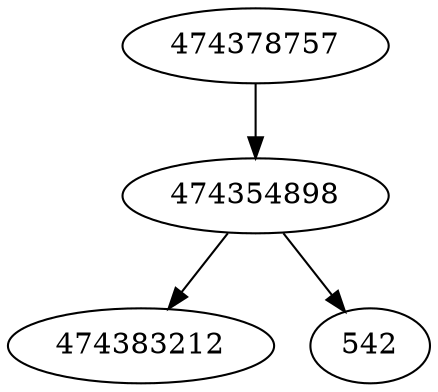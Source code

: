 strict digraph  {
474354898;
474383212;
474378757;
542;
474354898 -> 542;
474354898 -> 474383212;
474378757 -> 474354898;
}
